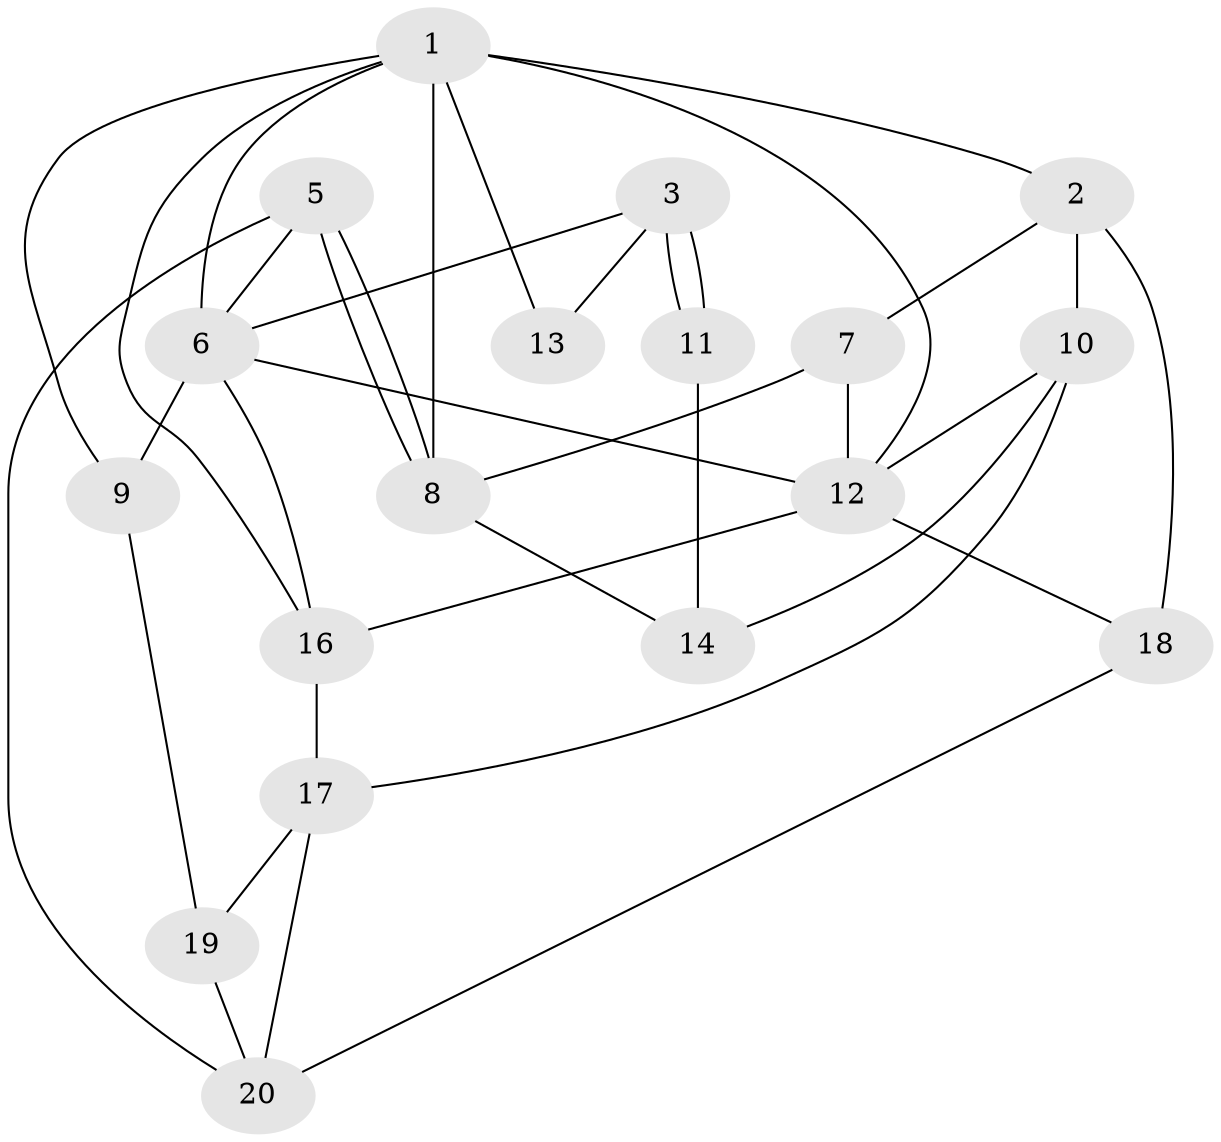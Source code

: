 // Generated by graph-tools (version 1.1) at 2025/46/02/15/25 05:46:28]
// undirected, 18 vertices, 36 edges
graph export_dot {
graph [start="1"]
  node [color=gray90,style=filled];
  1;
  2;
  3;
  5;
  6 [super="+4+15"];
  7;
  8;
  9;
  10;
  11;
  12;
  13 [super="+4+15"];
  14;
  16;
  17;
  18;
  19;
  20;
  1 -- 12;
  1 -- 8;
  1 -- 2;
  1 -- 6;
  1 -- 9;
  1 -- 13;
  1 -- 16;
  2 -- 10;
  2 -- 7;
  2 -- 18;
  3 -- 6;
  3 -- 11;
  3 -- 11;
  3 -- 13;
  5 -- 8;
  5 -- 8;
  5 -- 6;
  5 -- 20;
  6 -- 16;
  6 -- 9;
  6 -- 12;
  7 -- 12;
  7 -- 8;
  8 -- 14;
  9 -- 19;
  10 -- 12;
  10 -- 17;
  10 -- 14;
  11 -- 14;
  12 -- 16;
  12 -- 18;
  16 -- 17;
  17 -- 20;
  17 -- 19;
  18 -- 20;
  19 -- 20;
}
